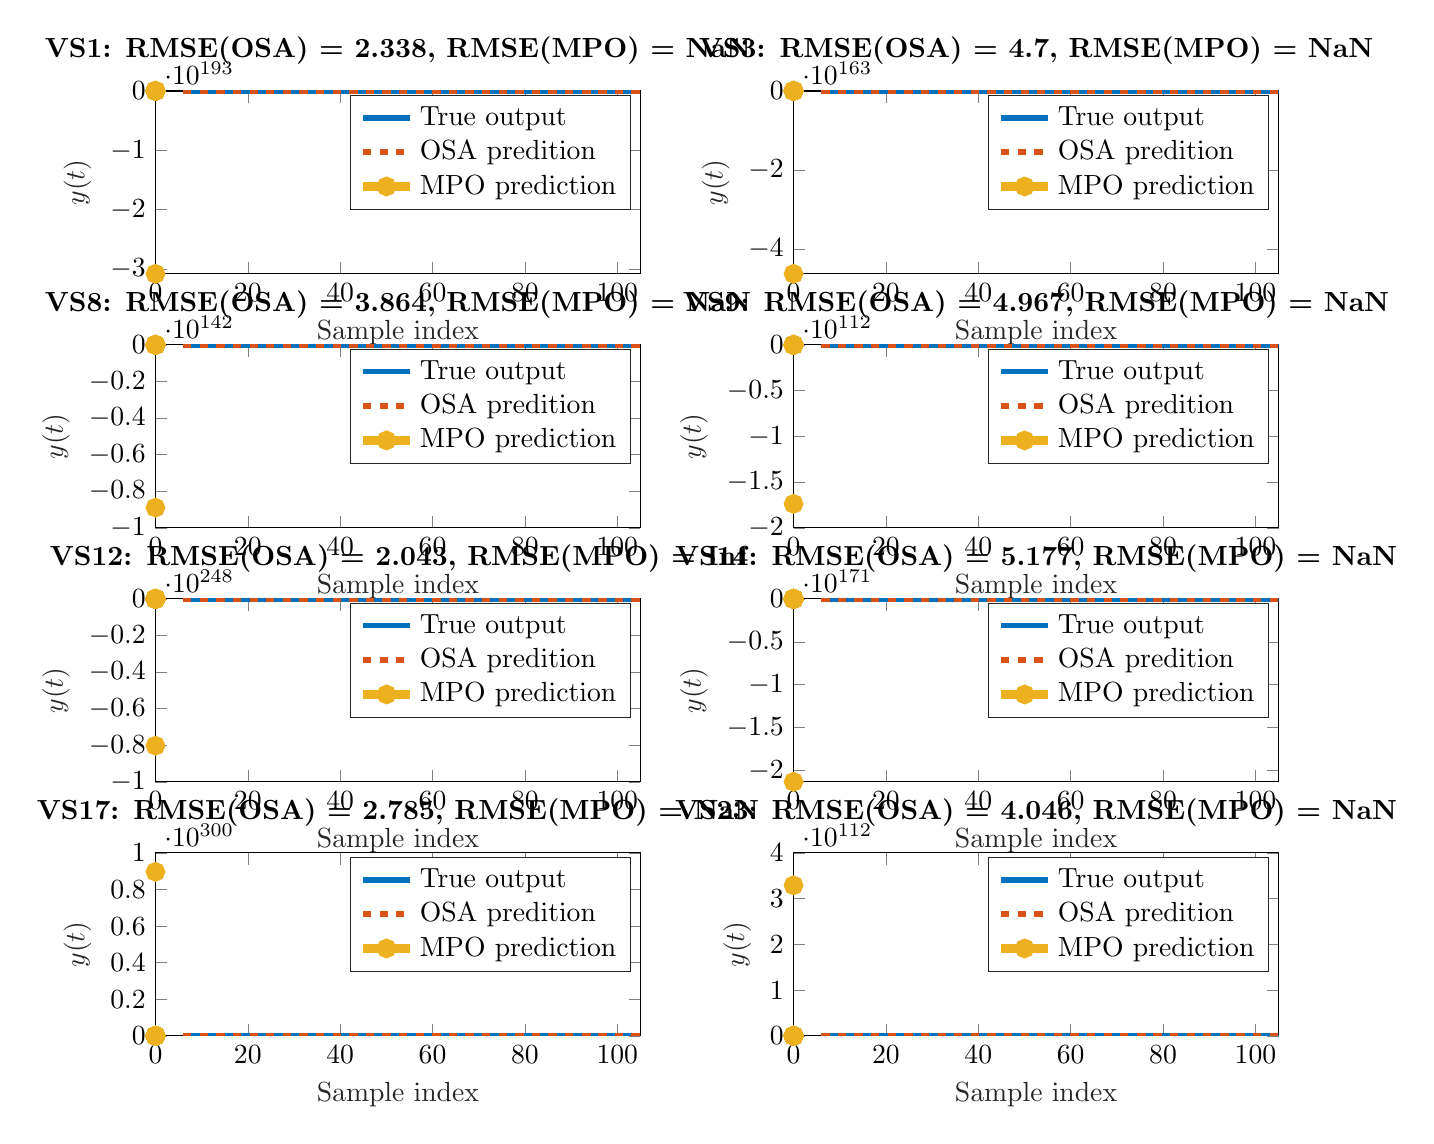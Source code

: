 % This file was created by matlab2tikz.
%
\definecolor{mycolor1}{rgb}{0.0,0.447,0.741}%
\definecolor{mycolor2}{rgb}{0.85,0.325,0.098}%
\definecolor{mycolor3}{rgb}{0.929,0.694,0.125}%
%
\begin{tikzpicture}

\begin{axis}[%
width=6.159cm,
height=2.323cm,
at={(0cm,9.677cm)},
scale only axis,
unbounded coords=jump,
xmin=0,
xmax=105,
xlabel style={font=\color{white!15!black}},
xlabel={Sample index},
ymin=-3.085e+193,
ymax=7.67,
ylabel style={font=\color{white!15!black}},
ylabel={$y(t)$},
axis background/.style={fill=white},
title style={font=\bfseries},
title={VS1: RMSE(OSA) = 2.338, RMSE(MPO) = NaN},
legend style={legend cell align=left, align=left, draw=white!15!black}
]
\addplot [color=mycolor1, line width=2.0pt]
  table[row sep=crcr]{%
6	0.655\\
7	0.876\\
8	1.212\\
9	1.598\\
10	2.063\\
11	2.596\\
13	3.595\\
14	3.981\\
15	4.125\\
16	4.203\\
17	4.046\\
18	3.663\\
19	3.218\\
20	2.814\\
21	2.274\\
22	1.783\\
23	1.397\\
24	1.128\\
25	0.792\\
28	-0.571\\
29	-0.954\\
33	-2.248\\
34	-2.599\\
35	-2.863\\
36	-2.919\\
39	-2.973\\
40	-2.892\\
41	-2.843\\
42	-2.918\\
43	-2.844\\
44	-2.701\\
46	-2.33\\
47	-2.051\\
48	-1.633\\
49	-1.07\\
50	-0.318\\
53	2.724\\
54	3.841\\
55	4.813\\
56	5.69\\
57	6.365\\
59	7.42\\
60	7.649\\
61	7.67\\
62	7.408\\
65	5.557\\
66	4.849\\
67	3.904\\
68	2.911\\
69	1.801\\
72	-1.739\\
73	-2.872\\
75	-4.898\\
76	-5.739\\
77	-6.313\\
78	-6.602\\
79	-6.62\\
80	-6.347\\
81	-5.776\\
82	-4.922\\
83	-3.898\\
84	-2.705\\
85	-1.415\\
86	-0.186\\
87	0.965\\
88	1.844\\
89	2.606\\
90	3.216\\
91	3.531\\
92	3.493\\
93	3.241\\
94	2.861\\
96	1.721\\
97	1.159\\
98	0.391\\
99	-0.434\\
100	-1.192\\
101	-1.861\\
102	-2.403\\
103	-2.86\\
104	-3.233\\
105	-3.498\\
};
\addlegendentry{True output}

\addplot [color=mycolor2, dashed, line width=2.0pt]
  table[row sep=crcr]{%
6	-0.123\\
7	-2.172\\
8	-0.521\\
9	-1.119\\
10	-1.294\\
11	-0.999\\
12	0.092\\
13	-0.124\\
14	0.628\\
15	1.455\\
16	1.101\\
17	1.875\\
18	2.448\\
19	1.387\\
20	2.28\\
21	1.123\\
22	0.317\\
23	-1.179\\
24	-0.209\\
25	-1.366\\
26	-2.591\\
27	-3.332\\
28	-2.095\\
29	-1.568\\
30	-3.023\\
31	-3.264\\
32	-4.023\\
33	-4.368\\
34	-4.514\\
35	-4.184\\
36	-3.275\\
37	-4.362\\
39	-6.277\\
40	-3.981\\
41	-3.878\\
42	-5.282\\
43	-4.949\\
44	-3.463\\
45	-2.992\\
46	-4.653\\
47	-4.287\\
48	-4.156\\
49	-2.593\\
50	-2.357\\
51	-1.854\\
52	-2.61\\
53	-1.554\\
54	-0.838\\
55	2.158\\
56	2.323\\
57	1.907\\
58	3.771\\
59	5.234\\
60	5.478\\
61	5.254\\
62	3.843\\
63	4.954\\
64	4.49\\
65	5.726\\
66	4.683\\
67	0.905\\
68	-0.359\\
69	-0.12\\
70	1.257\\
71	-1.443\\
72	-3.149\\
73	-4.292\\
74	-4.609\\
75	-5.609\\
76	-6.722\\
77	-8.046\\
78	-7.349\\
79	-8.176\\
80	-8.671\\
81	-8.575\\
82	-7.859\\
83	-7.671\\
84	-6.289\\
85	-5.193\\
86	-3.338\\
87	-3.283\\
88	-1.906\\
89	0.719\\
90	1.541\\
91	2.452\\
92	0.914\\
93	1.784\\
94	3.016\\
95	2.852\\
96	0.976\\
97	-0.283\\
98	-0.106\\
99	-1.849\\
100	-3.12\\
101	-1.754\\
102	-3.389\\
103	-4.301\\
104	-5.43\\
105	-5.898\\
};
\addlegendentry{OSA predition}

\addplot [color=mycolor3, line width=3.0pt, draw=none, mark=*, mark options={solid, mycolor3}]
  table[row sep=crcr]{%
0	0\\
0	0\\
0	0\\
0	0\\
0	-0\\
0	0\\
0	-0\\
0	0\\
0	-0\\
0	0\\
0	-0\\
0	0\\
0	0\\
0	-0\\
0	-0\\
0	-0\\
0	0\\
0	-0\\
0	0\\
nan	nan\\
0	-0\\
0	-3.085e+193\\
};
\addlegendentry{MPO prediction}

\end{axis}

\begin{axis}[%
width=6.159cm,
height=2.323cm,
at={(8.104cm,9.677cm)},
scale only axis,
unbounded coords=jump,
xmin=0,
xmax=105,
xlabel style={font=\color{white!15!black}},
xlabel={Sample index},
ymin=-4.626e+163,
ymax=25.348,
ylabel style={font=\color{white!15!black}},
ylabel={$y(t)$},
axis background/.style={fill=white},
title style={font=\bfseries},
title={VS3: RMSE(OSA) = 4.7, RMSE(MPO) = NaN},
legend style={legend cell align=left, align=left, draw=white!15!black}
]
\addplot [color=mycolor1, line width=2.0pt]
  table[row sep=crcr]{%
6	1.584\\
7	0.577\\
8	-0.266\\
10	-1.77\\
11	-2.763\\
12	-4.082\\
14	-7.36\\
15	-8.469\\
16	-8.8\\
17	-8.342\\
18	-7.15\\
19	-5.754\\
20	-4.499\\
21	-2.84\\
22	-0.593\\
23	2.217\\
25	7.632\\
26	9.87\\
28	13.596\\
29	15.265\\
30	16.54\\
31	17.739\\
32	18.839\\
33	19.435\\
34	19.504\\
35	19.114\\
36	18.026\\
37	16.35\\
38	14.428\\
39	11.951\\
40	8.739\\
41	5.058\\
43	-2.911\\
44	-6.777\\
45	-10.449\\
46	-13.843\\
47	-16.497\\
48	-18.842\\
49	-20.503\\
50	-21.148\\
51	-21.081\\
52	-20.139\\
53	-18.911\\
54	-17.052\\
55	-14.757\\
56	-12.254\\
57	-8.964\\
58	-5.453\\
59	-2.175\\
62	6.9\\
63	9.76\\
64	11.807\\
65	12.642\\
66	12.709\\
67	12.126\\
68	10.54\\
69	7.952\\
70	4.959\\
71	1.73\\
72	-1.772\\
75	-12.979\\
76	-16.097\\
77	-18.009\\
78	-18.821\\
79	-19.193\\
80	-18.391\\
81	-16.803\\
82	-14.483\\
83	-11.529\\
84	-8.449\\
85	-4.978\\
86	-0.661\\
88	8.128\\
89	12.47\\
90	16.208\\
91	19.105\\
92	21.224\\
93	22.145\\
94	22.208\\
95	21.384\\
96	19.865\\
97	17.349\\
98	14.062\\
99	10.564\\
100	6.691\\
101	2.536\\
102	-1.484\\
103	-5.318\\
104	-8.623\\
105	-10.8\\
};
\addlegendentry{True output}

\addplot [color=mycolor2, dashed, line width=2.0pt]
  table[row sep=crcr]{%
6	2.222\\
7	-0.682\\
8	-1.792\\
9	3.876\\
10	2.012\\
11	-5.67\\
12	-8.183\\
13	-6.498\\
14	-4.246\\
15	-5.151\\
16	-5.965\\
18	-11.839\\
19	-10.614\\
20	-11.341\\
21	-11.044\\
22	-4.53\\
23	1.12\\
24	0.232\\
25	-0.226\\
26	-1.512\\
27	6.681\\
28	9.809\\
29	15.49\\
30	13.826\\
31	11.054\\
32	13.833\\
33	17.772\\
34	16.202\\
35	13.345\\
36	13.921\\
37	15.384\\
38	15.388\\
39	14.052\\
41	2.654\\
42	2.459\\
43	3.806\\
44	-2.694\\
45	-8.473\\
46	-14.946\\
47	-15.683\\
48	-16.656\\
49	-18.902\\
50	-24.633\\
51	-21.955\\
52	-22.868\\
53	-21.505\\
54	-20.637\\
55	-22.089\\
56	-14.017\\
57	-13.681\\
58	-7.351\\
59	-6.487\\
60	-9.232\\
62	5.752\\
63	8.734\\
64	7.224\\
65	5.015\\
66	7.458\\
67	15.605\\
68	17.147\\
69	10.756\\
70	5.879\\
71	6.163\\
72	6.111\\
73	-0.176\\
74	-8.069\\
75	-12.317\\
76	-13.406\\
77	-13.04\\
78	-15.851\\
79	-19.955\\
80	-28.231\\
81	-23.82\\
82	-14.25\\
83	-17.527\\
84	-15.332\\
85	-14.6\\
86	-7.234\\
87	1.762\\
88	2.952\\
89	-0.156\\
90	5.641\\
91	12.782\\
92	17.797\\
93	20.044\\
94	20.386\\
95	19.12\\
96	25.348\\
97	21.755\\
98	16.986\\
99	11.404\\
100	10.615\\
101	7.61\\
102	1.861\\
103	-3.055\\
104	-9.383\\
105	-11.875\\
};
\addlegendentry{OSA predition}

\addplot [color=mycolor3, line width=3.0pt, draw=none, mark=*, mark options={solid, mycolor3}]
  table[row sep=crcr]{%
0	0\\
0	0\\
0	-0\\
0	-0\\
0	0\\
0	-0\\
0	0\\
0	-0\\
0	0\\
0	-0\\
0	0\\
0	0\\
0	-0\\
0	-0\\
0	-0\\
0	0\\
0	-0\\
0	0\\
nan	nan\\
0	-0\\
0	-4.626e+163\\
};
\addlegendentry{MPO prediction}

\end{axis}

\begin{axis}[%
width=6.159cm,
height=2.323cm,
at={(0cm,6.452cm)},
scale only axis,
xmin=0,
xmax=105,
xlabel style={font=\color{white!15!black}},
xlabel={Sample index},
ymin=-1e+142,
ymax=21.997,
ylabel style={font=\color{white!15!black}},
ylabel={$y(t)$},
axis background/.style={fill=white},
title style={font=\bfseries},
title={VS8: RMSE(OSA) = 3.864, RMSE(MPO) = NaN},
legend style={legend cell align=left, align=left, draw=white!15!black}
]
\addplot [color=mycolor1, line width=2.0pt]
  table[row sep=crcr]{%
6	-1.365\\
7	-3.298\\
9	-7.445\\
10	-9.078\\
11	-10.402\\
12	-11.022\\
13	-10.976\\
14	-10.364\\
15	-9.14\\
16	-7.522\\
17	-5.412\\
18	-3.027\\
19	-0.389\\
21	4.625\\
22	6.946\\
23	8.615\\
24	9.68\\
25	10.002\\
26	9.704\\
27	8.199\\
28	5.86\\
29	3.044\\
30	-0.041\\
31	-3.24\\
32	-6.61\\
33	-9.642\\
34	-12.3\\
35	-14.666\\
36	-16.429\\
37	-17.403\\
38	-17.637\\
39	-17.557\\
40	-17.187\\
41	-16.024\\
42	-14.491\\
43	-12.595\\
44	-10.452\\
45	-7.93\\
46	-5.168\\
47	-2.109\\
48	1.434\\
49	4.728\\
50	7.617\\
51	9.992\\
52	11.902\\
53	12.764\\
54	13.196\\
55	13.387\\
56	13.082\\
57	12.726\\
58	11.97\\
59	10.85\\
60	9.827\\
61	8.531\\
62	6.989\\
63	5.076\\
64	2.899\\
65	0.134\\
66	-2.783\\
67	-5.335\\
68	-7.349\\
69	-9.078\\
70	-10.219\\
71	-10.377\\
72	-9.743\\
73	-8.677\\
74	-7.226\\
75	-5.66\\
76	-3.739\\
77	-1.519\\
78	1.165\\
79	4.055\\
81	9.571\\
82	12.014\\
83	14.218\\
84	15.867\\
85	17.162\\
86	18.098\\
87	18.741\\
88	18.599\\
89	17.808\\
90	16.73\\
91	15.39\\
92	13.69\\
95	7.284\\
96	4.98\\
97	2.492\\
98	0.136\\
101	-5.863\\
102	-7.446\\
103	-8.702\\
105	-10.79\\
};
\addlegendentry{True output}

\addplot [color=mycolor2, dashed, line width=2.0pt]
  table[row sep=crcr]{%
6	3.967\\
7	0.295\\
8	0.954\\
9	-4.062\\
11	-4.742\\
13	-8.789\\
14	-7.315\\
15	-10.051\\
16	-9.201\\
17	-7.189\\
18	-5.089\\
19	-0.993\\
20	-0.438\\
21	2.267\\
22	4.347\\
23	8.636\\
24	8.486\\
25	9.883\\
26	13.086\\
27	11.128\\
28	11.466\\
29	9.346\\
30	11.638\\
31	6.595\\
32	0.865\\
33	-2.786\\
34	-6.07\\
35	-7.709\\
36	-13.278\\
37	-13.81\\
38	-12.95\\
39	-15.9\\
40	-18.321\\
41	-17.104\\
42	-11.327\\
43	-9.726\\
44	-12.283\\
45	-8.05\\
46	-5.565\\
47	-1.279\\
48	1.414\\
49	3.875\\
50	3.997\\
51	3.841\\
52	12.027\\
53	13.828\\
54	16.006\\
55	16.203\\
56	20.115\\
57	16.722\\
58	14.58\\
59	14.129\\
60	10.531\\
61	12.138\\
62	11.192\\
63	5.234\\
64	6.225\\
65	2.237\\
66	1.994\\
67	0.664\\
68	2.812\\
69	-2.864\\
70	-9.018\\
71	-10.361\\
72	-6.35\\
73	-7.802\\
74	-11.408\\
75	-10.464\\
76	-5.789\\
77	-1.629\\
78	3.249\\
79	2.855\\
80	3.557\\
81	4.724\\
82	9.163\\
83	14.741\\
84	13.873\\
85	17.03\\
86	17.304\\
87	21.997\\
88	19.935\\
89	18.212\\
90	16.711\\
91	20.36\\
92	19.56\\
93	14.501\\
94	11.851\\
95	9.705\\
96	9.504\\
97	4.473\\
98	3.374\\
99	1.289\\
100	-0.263\\
101	-4.21\\
102	-6.012\\
103	-4.532\\
104	-6.199\\
105	-11.078\\
};
\addlegendentry{OSA predition}

\addplot [color=mycolor3, line width=3.0pt, draw=none, mark=*, mark options={solid, mycolor3}]
  table[row sep=crcr]{%
0	-0\\
0	-0\\
0	-0\\
0	-0\\
0	-0\\
0	-0\\
0	0\\
0	-0\\
0	0\\
0	-0\\
0	0\\
0	-0\\
0	0\\
0	0\\
0	-0\\
0	-0\\
0	-0\\
0	0\\
0	-0\\
0	0\\
0	0\\
0	-0\\
0	-0\\
0	-8.9e+141\\
};
\addlegendentry{MPO prediction}

\end{axis}

\begin{axis}[%
width=6.159cm,
height=2.323cm,
at={(8.104cm,6.452cm)},
scale only axis,
xmin=0,
xmax=105,
xlabel style={font=\color{white!15!black}},
xlabel={Sample index},
ymin=-2e+112,
ymax=23.226,
ylabel style={font=\color{white!15!black}},
ylabel={$y(t)$},
axis background/.style={fill=white},
title style={font=\bfseries},
title={VS9: RMSE(OSA) = 4.967, RMSE(MPO) = NaN},
legend style={legend cell align=left, align=left, draw=white!15!black}
]
\addplot [color=mycolor1, line width=2.0pt]
  table[row sep=crcr]{%
6	-8.699\\
7	-9.023\\
8	-9.924\\
9	-10.318\\
10	-10.031\\
11	-9.181\\
12	-8.112\\
15	-3.697\\
16	-2.854\\
17	-2.275\\
18	-1.125\\
20	2.667\\
22	6.736\\
23	9.203\\
24	11.545\\
25	13.06\\
26	13.83\\
27	14.001\\
28	14.603\\
29	15.27\\
31	16.427\\
32	16.513\\
33	16.319\\
34	16.014\\
35	15.641\\
36	14.912\\
37	13.66\\
39	10.846\\
40	8.954\\
41	6.93\\
42	4.66\\
43	2.611\\
45	-0.664\\
46	-2.418\\
47	-4.349\\
48	-5.468\\
49	-6.915\\
50	-7.909\\
51	-8.531\\
52	-8.449\\
53	-8.125\\
54	-7.645\\
55	-6.752\\
56	-5.336\\
57	-3.661\\
58	-2.116\\
60	-0.075\\
61	1.202\\
63	3.951\\
64	4.931\\
65	5.44\\
66	5.583\\
67	5.767\\
68	6.245\\
69	6.618\\
70	6.87\\
71	7.194\\
72	7.469\\
73	7.138\\
74	5.937\\
75	4.611\\
76	2.748\\
78	-2.604\\
79	-5.076\\
80	-7.286\\
81	-8.801\\
82	-9.424\\
83	-9.129\\
84	-8.536\\
85	-7.185\\
86	-5.521\\
87	-3.53\\
88	-1.24\\
89	0.77\\
90	1.919\\
91	2.531\\
92	2.569\\
93	1.721\\
94	0.461\\
96	-3.347\\
97	-5.407\\
98	-7.682\\
100	-13.155\\
102	-18.015\\
103	-19.767\\
104	-20.909\\
105	-21.235\\
};
\addlegendentry{True output}

\addplot [color=mycolor2, dashed, line width=2.0pt]
  table[row sep=crcr]{%
6	3.896\\
7	2.749\\
8	-10.611\\
9	-14.072\\
10	-0.305\\
11	2.886\\
12	-4.897\\
13	-8.965\\
14	-8.943\\
15	-3.029\\
16	-2.8\\
17	-0.371\\
18	0.546\\
19	8.283\\
20	7.771\\
21	3.246\\
22	1.539\\
23	7.711\\
24	9.553\\
25	12.472\\
26	9.358\\
27	11.362\\
28	19.516\\
29	21.751\\
30	23.226\\
31	13.425\\
32	12.482\\
33	12.263\\
34	15.672\\
35	21.454\\
36	18.054\\
37	11.15\\
38	9.602\\
39	14.074\\
40	15.958\\
41	10.207\\
42	3.383\\
43	5.671\\
44	5.81\\
45	6.999\\
46	-1.042\\
47	-8.321\\
48	-4.243\\
49	-1.7\\
50	-0.269\\
51	-10.138\\
52	-4.407\\
53	-9.527\\
54	-5.771\\
55	-7.02\\
56	-4.25\\
57	-4.123\\
58	-4.179\\
59	-3.618\\
60	0.075\\
61	3.057\\
62	7.4\\
63	4.9\\
64	4.953\\
65	4.879\\
66	3.732\\
67	8.095\\
68	12.279\\
69	13.278\\
70	7.168\\
71	4.014\\
72	6.756\\
73	9.376\\
74	5.875\\
75	5.219\\
76	6.019\\
77	7.257\\
78	1.634\\
79	4.185\\
80	2.677\\
81	-4.926\\
82	-6.012\\
83	-4.587\\
85	-11.451\\
86	-11.002\\
87	-3.843\\
88	-3.166\\
89	0.248\\
90	-2.512\\
91	-2.636\\
92	4.396\\
93	9.718\\
94	6.718\\
95	3.994\\
96	4.407\\
97	1.416\\
98	2.625\\
99	-5.582\\
100	-9.285\\
101	-9.793\\
102	-7.701\\
103	-11.784\\
104	-14.795\\
105	-15.217\\
};
\addlegendentry{OSA predition}

\addplot [color=mycolor3, line width=3.0pt, draw=none, mark=*, mark options={solid, mycolor3}]
  table[row sep=crcr]{%
0	-0\\
0	-0\\
0	-0\\
0	-0\\
0	-0\\
0	-0\\
0	0\\
0	-0\\
0	0\\
0	-0\\
0	0\\
0	-0\\
0	0\\
0	0\\
0	-0\\
0	-0\\
0	-0\\
0	0\\
0	-0\\
0	0\\
0	0\\
0	-0\\
0	-1.738e+112\\
};
\addlegendentry{MPO prediction}

\end{axis}

\begin{axis}[%
width=6.159cm,
height=2.323cm,
at={(0cm,3.226cm)},
scale only axis,
unbounded coords=jump,
xmin=0,
xmax=105,
xlabel style={font=\color{white!15!black}},
xlabel={Sample index},
ymin=-1e+248,
ymax=12.741,
ylabel style={font=\color{white!15!black}},
ylabel={$y(t)$},
axis background/.style={fill=white},
title style={font=\bfseries},
title={VS12: RMSE(OSA) = 2.043, RMSE(MPO) = Inf},
legend style={legend cell align=left, align=left, draw=white!15!black}
]
\addplot [color=mycolor1, line width=2.0pt]
  table[row sep=crcr]{%
6	1.514\\
7	1.55\\
8	1.438\\
9	1.428\\
10	1.311\\
11	1.357\\
12	1.45\\
13	1.687\\
14	2.255\\
15	2.978\\
16	3.76\\
18	4.985\\
19	5.773\\
20	6.446\\
21	7.06\\
22	7.512\\
23	7.602\\
24	7.388\\
25	7.009\\
26	6.317\\
27	5.37\\
28	4.247\\
29	3.009\\
30	1.328\\
31	-0.142\\
33	-2.353\\
34	-3.185\\
35	-3.628\\
36	-3.815\\
37	-3.673\\
38	-3.225\\
39	-2.572\\
40	-1.494\\
42	0.944\\
43	1.996\\
44	2.915\\
45	3.46\\
46	3.55\\
47	3.312\\
48	2.839\\
49	2.148\\
51	0.332\\
52	-0.945\\
54	-4.192\\
55	-5.384\\
56	-5.983\\
57	-6.531\\
59	-7.004\\
60	-7.159\\
61	-7.099\\
62	-6.864\\
63	-6.301\\
64	-5.248\\
65	-3.584\\
66	-1.538\\
67	0.776\\
68	2.951\\
69	5.005\\
70	6.679\\
71	7.76\\
72	8.386\\
73	8.411\\
74	8.051\\
75	7.175\\
76	5.411\\
77	3.24\\
78	0.851\\
80	-4.533\\
81	-6.987\\
82	-8.901\\
83	-10.131\\
84	-10.969\\
85	-11.272\\
86	-11.09\\
87	-10.377\\
88	-9.083\\
89	-7.268\\
90	-5.386\\
91	-3.293\\
94	4.548\\
95	6.952\\
96	8.684\\
97	9.683\\
98	10.113\\
99	10.061\\
100	9.23\\
101	8.138\\
102	6.856\\
103	5.237\\
104	3.292\\
105	1.008\\
};
\addlegendentry{True output}

\addplot [color=mycolor2, dashed, line width=2.0pt]
  table[row sep=crcr]{%
6	1.348\\
7	1.713\\
8	4.196\\
9	4.057\\
10	2.12\\
11	2.557\\
12	1.977\\
13	3.255\\
14	2.073\\
15	2.924\\
16	3.493\\
17	2.612\\
18	3.927\\
19	4.873\\
20	6.898\\
21	7.287\\
22	5.902\\
23	7.288\\
24	6.119\\
26	8.029\\
27	7.075\\
28	4.742\\
29	4.508\\
30	2.745\\
31	1.767\\
32	1.004\\
33	1.447\\
34	-2.699\\
35	-4.394\\
36	-1.549\\
37	-3.763\\
38	-3.645\\
39	-2.921\\
40	-1.834\\
41	-0.988\\
42	0.836\\
43	-0.524\\
44	1.69\\
45	3.201\\
46	4.196\\
47	3.699\\
48	4.718\\
49	4.81\\
51	2.478\\
52	1.06\\
53	-0.69\\
54	-3.381\\
55	-1.333\\
56	-0.936\\
57	-3.705\\
58	-6.849\\
59	-8.938\\
60	-5.474\\
61	-6.842\\
62	-4.385\\
63	-4.332\\
64	-4.677\\
65	-2.35\\
66	-1.222\\
67	-0.504\\
68	-0.322\\
69	2.11\\
70	4.042\\
71	7.586\\
72	7.926\\
73	8.829\\
74	10.113\\
75	8.929\\
76	8.188\\
77	4.864\\
78	3.517\\
79	4.178\\
80	-0.383\\
81	-3.271\\
82	-4.321\\
83	-6.9\\
84	-8.777\\
85	-10.557\\
86	-11.685\\
87	-9.669\\
88	-9.533\\
89	-7.014\\
90	-5.699\\
91	-5.315\\
92	-3.032\\
93	2.018\\
94	4.141\\
95	3.628\\
96	7.269\\
97	6.583\\
98	9.249\\
99	12.741\\
100	12.549\\
101	10.177\\
102	8.674\\
103	9.407\\
104	5.585\\
105	2.412\\
};
\addlegendentry{OSA predition}

\addplot [color=mycolor3, line width=3.0pt, draw=none, mark=*, mark options={solid, mycolor3}]
  table[row sep=crcr]{%
0	0\\
0	0\\
0	0\\
0	0\\
0	0\\
0	0\\
0	0\\
0	0\\
0	0\\
0	0\\
0	0\\
0	0\\
0	0\\
0	0\\
0	0\\
0	0\\
0	0\\
0	0\\
0	0\\
0	0\\
0	0\\
0	0\\
0	0\\
0	0\\
0	0\\
0	0\\
0	0\\
0	0\\
0	0\\
0	0\\
0	0\\
0	0\\
0	0\\
0	0\\
0	0\\
0	0\\
0	0\\
0	0\\
0	-0\\
0	0\\
0	0\\
0	0\\
0	-0\\
0	0\\
0	0\\
0	-0\\
0	-0\\
0	0\\
0	0\\
0	-0\\
0	-0\\
0	0\\
0	0\\
0	-0\\
0	-0\\
0	0\\
0	0\\
0	-0\\
0	-0\\
0	0\\
0	-0\\
0	-0\\
0	-0\\
0	0\\
0	-0\\
0	-0\\
0	-0\\
0	0\\
0	-0\\
0	-0\\
0	0\\
0	-0\\
0	-0\\
0	-0\\
0	0\\
0	-0\\
0	-0\\
0	-0\\
0	0\\
0	-0\\
0	-0\\
0	-0\\
0	-0\\
0	0\\
0	0\\
0	-0\\
0	-0\\
0	-0\\
0	0\\
0	-0\\
0	0\\
0	0\\
0	-0\\
0	-0\\
0	-0\\
0	0\\
0	-0\\
0	0\\
nan	nan\\
0	-8.026e+247\\
};
\addlegendentry{MPO prediction}

\end{axis}

\begin{axis}[%
width=6.159cm,
height=2.323cm,
at={(8.104cm,3.226cm)},
scale only axis,
unbounded coords=jump,
xmin=0,
xmax=105,
xlabel style={font=\color{white!15!black}},
xlabel={Sample index},
ymin=-2.132e+171,
ymax=46.408,
ylabel style={font=\color{white!15!black}},
ylabel={$y(t)$},
axis background/.style={fill=white},
title style={font=\bfseries},
title={VS14: RMSE(OSA) = 5.177, RMSE(MPO) = NaN},
legend style={legend cell align=left, align=left, draw=white!15!black}
]
\addplot [color=mycolor1, line width=2.0pt]
  table[row sep=crcr]{%
6	5.999\\
7	1.07\\
8	-4.315\\
9	-9.123\\
12	-22.233\\
14	-30.524\\
15	-33.185\\
16	-34.895\\
17	-35.977\\
18	-34.856\\
19	-32.132\\
20	-29.092\\
21	-25.364\\
23	-16.832\\
24	-12.948\\
25	-9.278\\
26	-5.238\\
27	-1.777\\
28	1.02\\
31	8.215\\
32	10.848\\
33	13.22\\
34	14.756\\
35	15.119\\
36	14.081\\
37	11.967\\
38	9.219\\
40	1.141\\
41	-2.352\\
42	-5.041\\
44	-10.155\\
45	-13.071\\
46	-16.281\\
47	-19.175\\
48	-20.664\\
49	-21.05\\
50	-20.639\\
51	-19.771\\
52	-18.388\\
53	-16.689\\
54	-14.672\\
55	-12.341\\
56	-9.523\\
57	-6.349\\
58	-2.436\\
59	1.92\\
61	11.03\\
62	15.272\\
63	19.133\\
64	22.196\\
65	24.269\\
66	25.29\\
67	24.937\\
68	23.387\\
69	20.482\\
70	16.853\\
71	11.911\\
74	-5.122\\
75	-10.538\\
76	-15.215\\
77	-19.204\\
78	-22.781\\
79	-25.309\\
80	-26.715\\
81	-26.719\\
82	-24.964\\
83	-22.319\\
84	-18.53\\
85	-14.05\\
86	-8.193\\
87	-1.281\\
88	6.43\\
90	22.155\\
91	29.517\\
92	35.432\\
93	40.484\\
94	44.271\\
95	46.2\\
96	46.408\\
97	44.902\\
98	41.412\\
99	35.837\\
100	29.185\\
101	21.562\\
102	14.249\\
105	-6.431\\
};
\addlegendentry{True output}

\addplot [color=mycolor2, dashed, line width=2.0pt]
  table[row sep=crcr]{%
6	13.136\\
7	3.561\\
8	-2.966\\
9	-3.165\\
10	-1.965\\
11	-9.001\\
12	-20.291\\
13	-24.545\\
15	-25.708\\
16	-24.713\\
17	-25.478\\
18	-36.239\\
19	-28.677\\
20	-22.13\\
21	-29.88\\
22	-25.305\\
23	-15.143\\
24	-14.411\\
25	-8.351\\
26	-2.942\\
27	1.213\\
28	1.549\\
29	0.609\\
30	10.242\\
31	11.981\\
32	13.142\\
33	11.222\\
34	14.136\\
35	10.259\\
36	12.084\\
37	12.007\\
38	14.461\\
39	12.102\\
40	9.02\\
41	1.962\\
42	5.278\\
43	-4.636\\
44	-9.082\\
45	-14.78\\
46	-15.415\\
47	-16.12\\
48	-13.061\\
49	-10.702\\
50	-15.562\\
51	-22.617\\
52	-21.758\\
53	-16.336\\
54	-12.694\\
55	-10.703\\
56	-9.472\\
57	-5.966\\
59	2.038\\
60	4.83\\
61	5.424\\
62	9.704\\
63	16.746\\
64	18.245\\
65	22.292\\
66	21.809\\
67	24.151\\
68	25.604\\
69	22.772\\
70	22.062\\
71	15.581\\
72	13.036\\
73	5.75\\
74	4.638\\
75	-3.412\\
76	-12.205\\
77	-13.066\\
78	-18.768\\
79	-23.225\\
80	-24.512\\
81	-22.126\\
82	-23.377\\
83	-20.767\\
84	-20.492\\
85	-20.798\\
86	-10.239\\
87	-5.014\\
88	5.178\\
89	5.935\\
90	12.201\\
91	20.243\\
92	26.894\\
93	36.329\\
94	38.369\\
95	45.988\\
96	42.883\\
97	45.271\\
98	45.525\\
99	38.822\\
101	30.34\\
102	27.405\\
103	15.688\\
104	7.864\\
105	-6.866\\
};
\addlegendentry{OSA predition}

\addplot [color=mycolor3, line width=3.0pt, draw=none, mark=*, mark options={solid, mycolor3}]
  table[row sep=crcr]{%
0	0\\
0	0\\
0	-0\\
0	-0\\
0	-0\\
0	0\\
0	-0\\
0	-0\\
0	-0\\
0	0\\
0	0\\
0	-0\\
0	0\\
0	0\\
0	0\\
0	-0\\
0	0\\
0	0\\
0	-0\\
0	-0\\
0	0\\
0	0\\
0	-0\\
0	-0\\
0	0\\
0	0\\
0	-0\\
0	-0\\
0	0\\
0	0\\
0	-0\\
0	-0\\
0	0\\
0	-0\\
0	-0\\
0	-0\\
0	0\\
0	-0\\
0	-0\\
0	-0\\
0	0\\
0	-0\\
0	-0\\
0	-0\\
0	-0\\
0	-0\\
0	-0\\
0	0\\
0	-0\\
0	-0\\
0	-0\\
0	-0\\
0	-0\\
0	0\\
0	0\\
0	-0\\
0	-0\\
0	-0\\
0	0\\
0	-0\\
0	0\\
0	0\\
0	-0\\
0	-0\\
0	-0\\
0	0\\
0	-0\\
0	0\\
nan	nan\\
0	-2.132e+171\\
};
\addlegendentry{MPO prediction}

\end{axis}

\begin{axis}[%
width=6.159cm,
height=2.323cm,
at={(0cm,0cm)},
scale only axis,
unbounded coords=jump,
xmin=0,
xmax=105,
xlabel style={font=\color{white!15!black}},
xlabel={Sample index},
ymin=-13.072,
ymax=1e+300,
ylabel style={font=\color{white!15!black}},
ylabel={$y(t)$},
axis background/.style={fill=white},
title style={font=\bfseries},
title={VS17: RMSE(OSA) = 2.785, RMSE(MPO) = NaN},
legend style={legend cell align=left, align=left, draw=white!15!black}
]
\addplot [color=mycolor1, line width=2.0pt]
  table[row sep=crcr]{%
6	-3.817\\
7	-4.678\\
8	-4.812\\
9	-4.05\\
10	-2.894\\
11	-1.655\\
12	-0.483\\
13	0.959\\
14	1.97\\
15	2.218\\
16	2.232\\
17	2.686\\
18	2.903\\
19	2.25\\
20	1.364\\
21	0.408\\
22	-0.225\\
23	-0.732\\
24	-1.51\\
25	-2.073\\
26	-2.706\\
27	-3.464\\
28	-3.836\\
29	-3.516\\
30	-2.495\\
31	-1.355\\
32	-0.163\\
33	1.198\\
34	2.852\\
35	4.794\\
36	6.881\\
37	8.605\\
38	9.796\\
39	9.703\\
40	8.946\\
41	7.267\\
42	5.118\\
43	2.535\\
44	-0.248\\
45	-2.822\\
46	-5.56\\
47	-8.058\\
48	-9.987\\
49	-10.92\\
50	-10.812\\
51	-10.004\\
52	-8.861\\
53	-7.162\\
54	-5.073\\
55	-2.743\\
56	-0.266\\
57	1.786\\
58	3.136\\
59	4.292\\
60	4.89\\
61	5.081\\
62	4.607\\
64	3.137\\
65	2.736\\
67	1.572\\
68	1.234\\
69	1.011\\
70	1.004\\
71	0.915\\
72	1.103\\
73	1.158\\
74	1.351\\
75	1.92\\
76	2.411\\
77	2.815\\
78	3.351\\
79	4.236\\
80	5.217\\
81	5.648\\
82	5.262\\
83	4.957\\
84	3.945\\
85	2.646\\
86	1.678\\
87	0.221\\
88	-1.637\\
89	-3.127\\
90	-4.422\\
91	-4.995\\
92	-4.698\\
93	-3.744\\
94	-2.23\\
96	1.315\\
97	2.717\\
98	3.763\\
99	4.39\\
100	4.172\\
101	3.651\\
102	2.847\\
103	1.648\\
104	-0.038\\
105	-1.811\\
};
\addlegendentry{True output}

\addplot [color=mycolor2, dashed, line width=2.0pt]
  table[row sep=crcr]{%
6	-7.4\\
7	-7.174\\
8	-3.622\\
9	-4.397\\
10	-6.642\\
11	-5.812\\
12	-5.714\\
13	-2.881\\
14	-1.083\\
15	0.411\\
16	-1.578\\
17	1.886\\
18	3.749\\
19	1.08\\
20	-2.925\\
21	-1.148\\
22	1.244\\
23	-1.566\\
24	-2.607\\
25	-4.903\\
26	-5.158\\
27	-4.005\\
28	-6.014\\
29	-4.841\\
30	-2.945\\
31	-4.602\\
32	-4.313\\
33	-4.268\\
34	0.09\\
36	3.654\\
37	4.304\\
38	5.301\\
39	4.93\\
40	6.799\\
41	5.437\\
42	7.496\\
43	2.578\\
44	1.07\\
45	-2.097\\
46	-5.463\\
47	-7.47\\
48	-11.721\\
49	-10.186\\
50	-11.937\\
51	-11.646\\
52	-13.072\\
53	-11.897\\
54	-9.114\\
55	-5.369\\
56	-4.064\\
57	-1.72\\
58	-0.279\\
59	0.618\\
61	5.758\\
62	2.607\\
63	3.626\\
64	1.509\\
65	3.287\\
66	1.216\\
67	0.002\\
68	-2.691\\
69	-0.791\\
70	-0.89\\
71	-2.237\\
72	-0.913\\
73	-2.474\\
74	-0.507\\
75	-2.15\\
76	1.422\\
77	-0.107\\
78	-0.778\\
79	1.153\\
80	3.234\\
81	2.898\\
82	1.068\\
83	1.244\\
85	3.865\\
86	-1.065\\
87	1.828\\
88	-2.67\\
89	-6.83\\
90	-3.831\\
91	-4.032\\
92	-7.124\\
93	-5.51\\
94	-6.886\\
95	-5.68\\
96	-2.842\\
97	-1.967\\
98	0.039\\
99	0.995\\
100	2.867\\
101	2.9\\
102	1.621\\
103	2.86\\
104	-1.178\\
105	-2.555\\
};
\addlegendentry{OSA predition}

\addplot [color=mycolor3, line width=3.0pt, draw=none, mark=*, mark options={solid, mycolor3}]
  table[row sep=crcr]{%
0	-0\\
0	-0\\
0	-0\\
0	-0\\
0	-0\\
0	-0\\
0	-0\\
0	-0\\
0	0\\
0	0\\
0	-0\\
0	-0\\
0	-0\\
0	0\\
0	0\\
0	0\\
0	0\\
0	0\\
0	0\\
0	-0\\
0	0\\
0	-0\\
0	-0\\
0	0\\
0	0\\
0	0\\
0	-0\\
0	0\\
0	-0\\
nan	nan\\
0	0\\
0	8.967e+299\\
};
\addlegendentry{MPO prediction}

\end{axis}

\begin{axis}[%
width=6.159cm,
height=2.323cm,
at={(8.104cm,0cm)},
scale only axis,
xmin=0,
xmax=105,
xlabel style={font=\color{white!15!black}},
xlabel={Sample index},
ymin=-18.709,
ymax=4e+112,
ylabel style={font=\color{white!15!black}},
ylabel={$y(t)$},
axis background/.style={fill=white},
title style={font=\bfseries},
title={VS23: RMSE(OSA) = 4.046, RMSE(MPO) = NaN},
legend style={legend cell align=left, align=left, draw=white!15!black}
]
\addplot [color=mycolor1, line width=2.0pt]
  table[row sep=crcr]{%
6	-3.166\\
7	-4.123\\
8	-5.293\\
9	-5.559\\
10	-4.548\\
11	-2.549\\
13	2.718\\
14	2.627\\
15	0.944\\
17	-1.955\\
18	-1.272\\
19	0.158\\
20	0.139\\
21	0.29\\
22	0.236\\
23	1.18\\
25	2.646\\
26	4.506\\
27	5.147\\
28	3.841\\
29	2.022\\
30	1.749\\
31	2.448\\
32	3.088\\
33	4.186\\
34	5.633\\
35	6.214\\
36	5.404\\
38	7.402\\
39	7.608\\
40	6.758\\
41	3.502\\
42	0.439\\
43	-1.852\\
44	-3.532\\
46	-5.93\\
47	-6.304\\
48	-5.94\\
49	-4.829\\
50	-4.251\\
51	-4.11\\
52	-3.418\\
54	0.409\\
55	3.494\\
56	8.245\\
57	12.306\\
58	13.841\\
59	12.272\\
60	8.39\\
61	3.362\\
62	-2.123\\
63	-7.946\\
64	-13.096\\
65	-17.178\\
66	-16.587\\
67	-13.275\\
68	-9.233\\
69	-2.399\\
70	4.111\\
71	9.784\\
72	13.573\\
73	15.688\\
74	15.947\\
75	12.391\\
76	7.804\\
77	2.972\\
78	-1.09\\
79	-2.364\\
80	-2.492\\
81	-3.524\\
82	-1.721\\
83	2.024\\
84	5.025\\
85	5.959\\
86	5.867\\
87	5.4\\
88	3.966\\
89	2.049\\
90	-1.747\\
91	-6.767\\
92	-9.408\\
93	-8.346\\
94	-4.435\\
95	0.482\\
96	4.166\\
97	5.327\\
98	2.831\\
99	-1.183\\
100	-4.106\\
101	-4.632\\
102	-6.057\\
103	-7.646\\
104	-6.058\\
105	-4.896\\
};
\addlegendentry{True output}

\addplot [color=mycolor2, dashed, line width=2.0pt]
  table[row sep=crcr]{%
6	-4.617\\
7	-5.946\\
8	-7.109\\
9	-11.7\\
10	-5.403\\
11	-5.463\\
12	-4.462\\
13	-2.064\\
14	0.224\\
15	-0.962\\
16	-3.996\\
17	1.003\\
18	-2.005\\
19	-3.434\\
20	-0.969\\
21	-6.279\\
22	-4.42\\
23	1.476\\
24	-1.658\\
25	1.052\\
26	-2.016\\
27	2.966\\
28	2.504\\
29	-2.363\\
30	0.311\\
31	1.63\\
32	0.912\\
33	-2.102\\
34	0.187\\
35	3.81\\
36	1.277\\
37	1.374\\
38	4.476\\
39	7.906\\
40	0.23\\
41	1.795\\
42	-0.473\\
43	-3.906\\
44	-0.647\\
45	-7.561\\
46	-9.104\\
48	-9.455\\
49	-6.445\\
50	-7.107\\
51	-6.285\\
52	-7.461\\
53	-3.348\\
54	-1.585\\
55	-0.404\\
56	0.653\\
57	8.594\\
58	9.209\\
59	7.196\\
60	8.272\\
61	5.581\\
62	1.554\\
63	-5.248\\
65	-17.097\\
66	-18.709\\
67	-17.87\\
68	-11.424\\
69	-14.593\\
70	-3.473\\
71	6.654\\
72	4.416\\
73	14.045\\
74	14.289\\
75	14.276\\
76	8.755\\
77	2.239\\
78	3.554\\
79	-5.195\\
80	-5.146\\
81	-6.509\\
82	-10.97\\
83	-5.75\\
84	5.044\\
85	-1.232\\
86	0.11\\
87	3.349\\
88	5.028\\
89	1.397\\
90	-1.671\\
91	-5.129\\
92	-11.79\\
93	-9.758\\
94	-6.008\\
95	-6.893\\
96	-3.944\\
97	-1.165\\
98	0.188\\
99	0.66\\
100	-2.318\\
101	-0.48\\
102	-4.886\\
103	-10.509\\
104	-14.556\\
105	-4.735\\
};
\addlegendentry{OSA predition}

\addplot [color=mycolor3, line width=3.0pt, draw=none, mark=*, mark options={solid, mycolor3}]
  table[row sep=crcr]{%
0	-0\\
0	-0\\
0	-0\\
0	-0\\
0	-0\\
0	-0\\
0	-0\\
0	-0\\
0	-0\\
0	-0\\
0	-0\\
0	-0\\
0	-0\\
0	-0\\
0	-0\\
0	0\\
0	0\\
0	0\\
0	0\\
0	0\\
0	0\\
0	-0\\
0	0\\
0	-0\\
0	0\\
0	0\\
0	0\\
0	-0\\
0	0\\
0	-0\\
0	-0\\
0	0\\
0	3.291e+112\\
};
\addlegendentry{MPO prediction}

\end{axis}
\end{tikzpicture}%